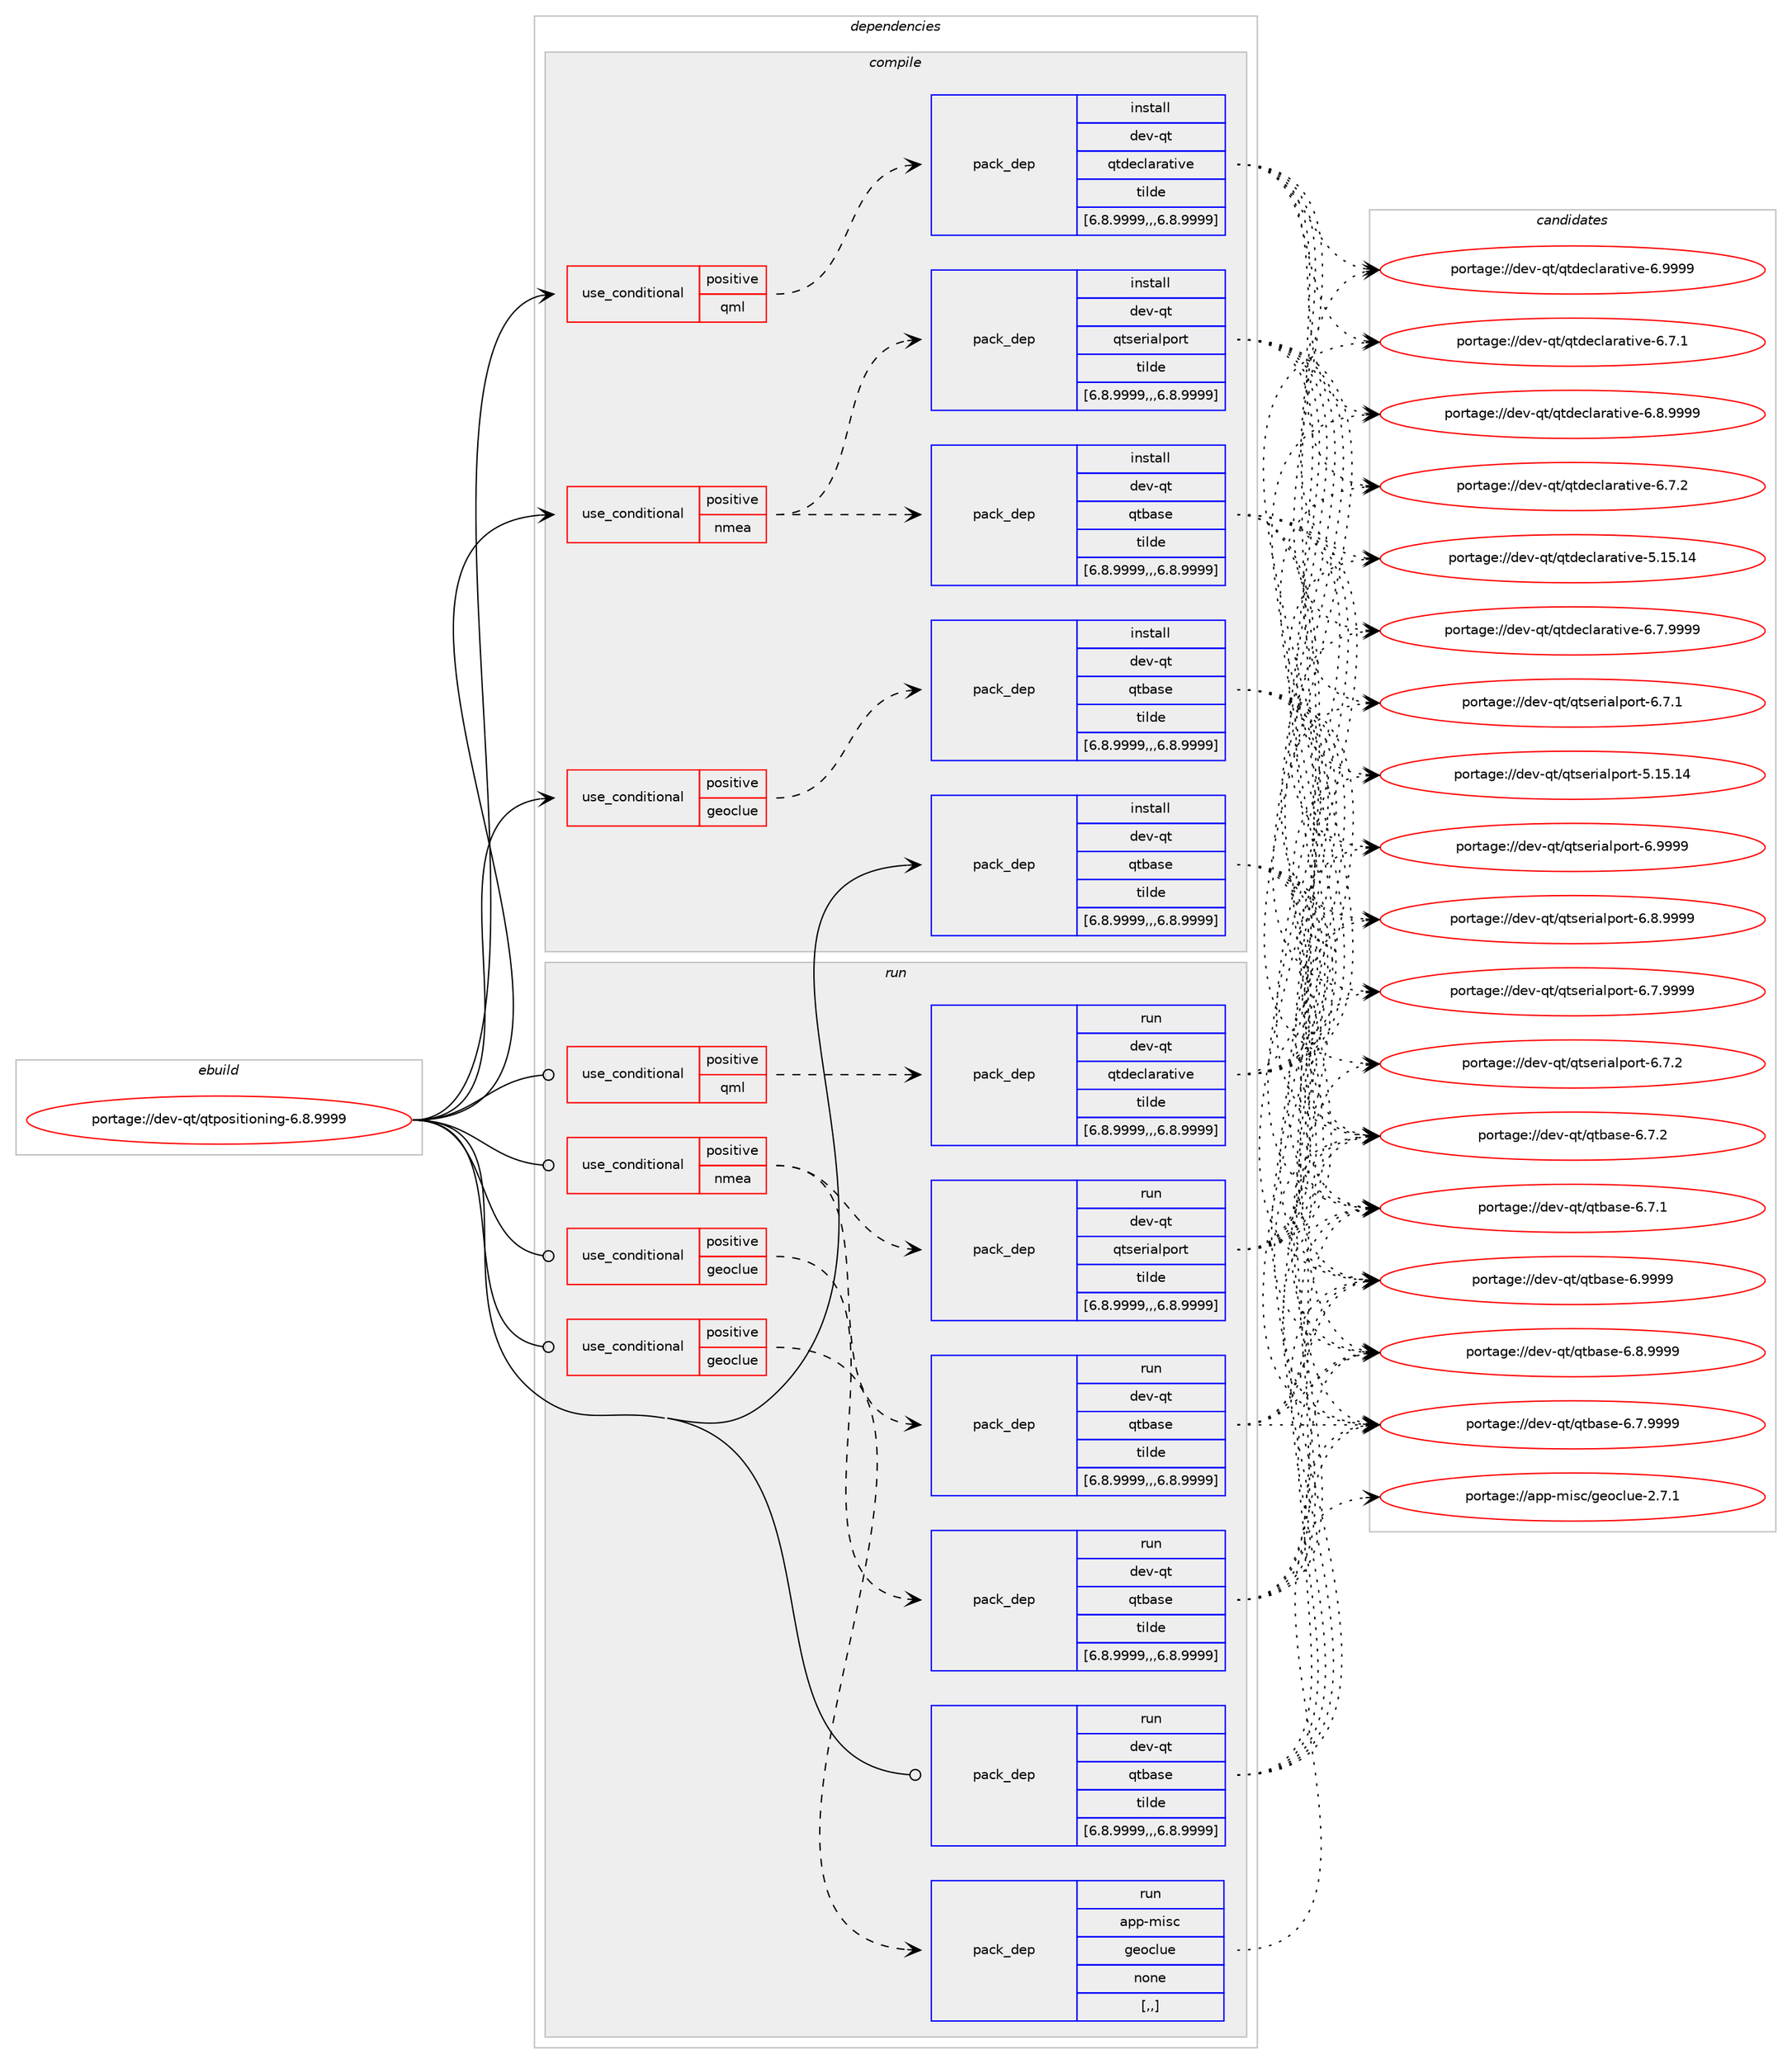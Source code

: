 digraph prolog {

# *************
# Graph options
# *************

newrank=true;
concentrate=true;
compound=true;
graph [rankdir=LR,fontname=Helvetica,fontsize=10,ranksep=1.5];#, ranksep=2.5, nodesep=0.2];
edge  [arrowhead=vee];
node  [fontname=Helvetica,fontsize=10];

# **********
# The ebuild
# **********

subgraph cluster_leftcol {
color=gray;
rank=same;
label=<<i>ebuild</i>>;
id [label="portage://dev-qt/qtpositioning-6.8.9999", color=red, width=4, href="../dev-qt/qtpositioning-6.8.9999.svg"];
}

# ****************
# The dependencies
# ****************

subgraph cluster_midcol {
color=gray;
label=<<i>dependencies</i>>;
subgraph cluster_compile {
fillcolor="#eeeeee";
style=filled;
label=<<i>compile</i>>;
subgraph cond41967 {
dependency169479 [label=<<TABLE BORDER="0" CELLBORDER="1" CELLSPACING="0" CELLPADDING="4"><TR><TD ROWSPAN="3" CELLPADDING="10">use_conditional</TD></TR><TR><TD>positive</TD></TR><TR><TD>geoclue</TD></TR></TABLE>>, shape=none, color=red];
subgraph pack126251 {
dependency169480 [label=<<TABLE BORDER="0" CELLBORDER="1" CELLSPACING="0" CELLPADDING="4" WIDTH="220"><TR><TD ROWSPAN="6" CELLPADDING="30">pack_dep</TD></TR><TR><TD WIDTH="110">install</TD></TR><TR><TD>dev-qt</TD></TR><TR><TD>qtbase</TD></TR><TR><TD>tilde</TD></TR><TR><TD>[6.8.9999,,,6.8.9999]</TD></TR></TABLE>>, shape=none, color=blue];
}
dependency169479:e -> dependency169480:w [weight=20,style="dashed",arrowhead="vee"];
}
id:e -> dependency169479:w [weight=20,style="solid",arrowhead="vee"];
subgraph cond41968 {
dependency169481 [label=<<TABLE BORDER="0" CELLBORDER="1" CELLSPACING="0" CELLPADDING="4"><TR><TD ROWSPAN="3" CELLPADDING="10">use_conditional</TD></TR><TR><TD>positive</TD></TR><TR><TD>nmea</TD></TR></TABLE>>, shape=none, color=red];
subgraph pack126252 {
dependency169482 [label=<<TABLE BORDER="0" CELLBORDER="1" CELLSPACING="0" CELLPADDING="4" WIDTH="220"><TR><TD ROWSPAN="6" CELLPADDING="30">pack_dep</TD></TR><TR><TD WIDTH="110">install</TD></TR><TR><TD>dev-qt</TD></TR><TR><TD>qtbase</TD></TR><TR><TD>tilde</TD></TR><TR><TD>[6.8.9999,,,6.8.9999]</TD></TR></TABLE>>, shape=none, color=blue];
}
dependency169481:e -> dependency169482:w [weight=20,style="dashed",arrowhead="vee"];
subgraph pack126253 {
dependency169483 [label=<<TABLE BORDER="0" CELLBORDER="1" CELLSPACING="0" CELLPADDING="4" WIDTH="220"><TR><TD ROWSPAN="6" CELLPADDING="30">pack_dep</TD></TR><TR><TD WIDTH="110">install</TD></TR><TR><TD>dev-qt</TD></TR><TR><TD>qtserialport</TD></TR><TR><TD>tilde</TD></TR><TR><TD>[6.8.9999,,,6.8.9999]</TD></TR></TABLE>>, shape=none, color=blue];
}
dependency169481:e -> dependency169483:w [weight=20,style="dashed",arrowhead="vee"];
}
id:e -> dependency169481:w [weight=20,style="solid",arrowhead="vee"];
subgraph cond41969 {
dependency169484 [label=<<TABLE BORDER="0" CELLBORDER="1" CELLSPACING="0" CELLPADDING="4"><TR><TD ROWSPAN="3" CELLPADDING="10">use_conditional</TD></TR><TR><TD>positive</TD></TR><TR><TD>qml</TD></TR></TABLE>>, shape=none, color=red];
subgraph pack126254 {
dependency169485 [label=<<TABLE BORDER="0" CELLBORDER="1" CELLSPACING="0" CELLPADDING="4" WIDTH="220"><TR><TD ROWSPAN="6" CELLPADDING="30">pack_dep</TD></TR><TR><TD WIDTH="110">install</TD></TR><TR><TD>dev-qt</TD></TR><TR><TD>qtdeclarative</TD></TR><TR><TD>tilde</TD></TR><TR><TD>[6.8.9999,,,6.8.9999]</TD></TR></TABLE>>, shape=none, color=blue];
}
dependency169484:e -> dependency169485:w [weight=20,style="dashed",arrowhead="vee"];
}
id:e -> dependency169484:w [weight=20,style="solid",arrowhead="vee"];
subgraph pack126255 {
dependency169486 [label=<<TABLE BORDER="0" CELLBORDER="1" CELLSPACING="0" CELLPADDING="4" WIDTH="220"><TR><TD ROWSPAN="6" CELLPADDING="30">pack_dep</TD></TR><TR><TD WIDTH="110">install</TD></TR><TR><TD>dev-qt</TD></TR><TR><TD>qtbase</TD></TR><TR><TD>tilde</TD></TR><TR><TD>[6.8.9999,,,6.8.9999]</TD></TR></TABLE>>, shape=none, color=blue];
}
id:e -> dependency169486:w [weight=20,style="solid",arrowhead="vee"];
}
subgraph cluster_compileandrun {
fillcolor="#eeeeee";
style=filled;
label=<<i>compile and run</i>>;
}
subgraph cluster_run {
fillcolor="#eeeeee";
style=filled;
label=<<i>run</i>>;
subgraph cond41970 {
dependency169487 [label=<<TABLE BORDER="0" CELLBORDER="1" CELLSPACING="0" CELLPADDING="4"><TR><TD ROWSPAN="3" CELLPADDING="10">use_conditional</TD></TR><TR><TD>positive</TD></TR><TR><TD>geoclue</TD></TR></TABLE>>, shape=none, color=red];
subgraph pack126256 {
dependency169488 [label=<<TABLE BORDER="0" CELLBORDER="1" CELLSPACING="0" CELLPADDING="4" WIDTH="220"><TR><TD ROWSPAN="6" CELLPADDING="30">pack_dep</TD></TR><TR><TD WIDTH="110">run</TD></TR><TR><TD>app-misc</TD></TR><TR><TD>geoclue</TD></TR><TR><TD>none</TD></TR><TR><TD>[,,]</TD></TR></TABLE>>, shape=none, color=blue];
}
dependency169487:e -> dependency169488:w [weight=20,style="dashed",arrowhead="vee"];
}
id:e -> dependency169487:w [weight=20,style="solid",arrowhead="odot"];
subgraph cond41971 {
dependency169489 [label=<<TABLE BORDER="0" CELLBORDER="1" CELLSPACING="0" CELLPADDING="4"><TR><TD ROWSPAN="3" CELLPADDING="10">use_conditional</TD></TR><TR><TD>positive</TD></TR><TR><TD>geoclue</TD></TR></TABLE>>, shape=none, color=red];
subgraph pack126257 {
dependency169490 [label=<<TABLE BORDER="0" CELLBORDER="1" CELLSPACING="0" CELLPADDING="4" WIDTH="220"><TR><TD ROWSPAN="6" CELLPADDING="30">pack_dep</TD></TR><TR><TD WIDTH="110">run</TD></TR><TR><TD>dev-qt</TD></TR><TR><TD>qtbase</TD></TR><TR><TD>tilde</TD></TR><TR><TD>[6.8.9999,,,6.8.9999]</TD></TR></TABLE>>, shape=none, color=blue];
}
dependency169489:e -> dependency169490:w [weight=20,style="dashed",arrowhead="vee"];
}
id:e -> dependency169489:w [weight=20,style="solid",arrowhead="odot"];
subgraph cond41972 {
dependency169491 [label=<<TABLE BORDER="0" CELLBORDER="1" CELLSPACING="0" CELLPADDING="4"><TR><TD ROWSPAN="3" CELLPADDING="10">use_conditional</TD></TR><TR><TD>positive</TD></TR><TR><TD>nmea</TD></TR></TABLE>>, shape=none, color=red];
subgraph pack126258 {
dependency169492 [label=<<TABLE BORDER="0" CELLBORDER="1" CELLSPACING="0" CELLPADDING="4" WIDTH="220"><TR><TD ROWSPAN="6" CELLPADDING="30">pack_dep</TD></TR><TR><TD WIDTH="110">run</TD></TR><TR><TD>dev-qt</TD></TR><TR><TD>qtbase</TD></TR><TR><TD>tilde</TD></TR><TR><TD>[6.8.9999,,,6.8.9999]</TD></TR></TABLE>>, shape=none, color=blue];
}
dependency169491:e -> dependency169492:w [weight=20,style="dashed",arrowhead="vee"];
subgraph pack126259 {
dependency169493 [label=<<TABLE BORDER="0" CELLBORDER="1" CELLSPACING="0" CELLPADDING="4" WIDTH="220"><TR><TD ROWSPAN="6" CELLPADDING="30">pack_dep</TD></TR><TR><TD WIDTH="110">run</TD></TR><TR><TD>dev-qt</TD></TR><TR><TD>qtserialport</TD></TR><TR><TD>tilde</TD></TR><TR><TD>[6.8.9999,,,6.8.9999]</TD></TR></TABLE>>, shape=none, color=blue];
}
dependency169491:e -> dependency169493:w [weight=20,style="dashed",arrowhead="vee"];
}
id:e -> dependency169491:w [weight=20,style="solid",arrowhead="odot"];
subgraph cond41973 {
dependency169494 [label=<<TABLE BORDER="0" CELLBORDER="1" CELLSPACING="0" CELLPADDING="4"><TR><TD ROWSPAN="3" CELLPADDING="10">use_conditional</TD></TR><TR><TD>positive</TD></TR><TR><TD>qml</TD></TR></TABLE>>, shape=none, color=red];
subgraph pack126260 {
dependency169495 [label=<<TABLE BORDER="0" CELLBORDER="1" CELLSPACING="0" CELLPADDING="4" WIDTH="220"><TR><TD ROWSPAN="6" CELLPADDING="30">pack_dep</TD></TR><TR><TD WIDTH="110">run</TD></TR><TR><TD>dev-qt</TD></TR><TR><TD>qtdeclarative</TD></TR><TR><TD>tilde</TD></TR><TR><TD>[6.8.9999,,,6.8.9999]</TD></TR></TABLE>>, shape=none, color=blue];
}
dependency169494:e -> dependency169495:w [weight=20,style="dashed",arrowhead="vee"];
}
id:e -> dependency169494:w [weight=20,style="solid",arrowhead="odot"];
subgraph pack126261 {
dependency169496 [label=<<TABLE BORDER="0" CELLBORDER="1" CELLSPACING="0" CELLPADDING="4" WIDTH="220"><TR><TD ROWSPAN="6" CELLPADDING="30">pack_dep</TD></TR><TR><TD WIDTH="110">run</TD></TR><TR><TD>dev-qt</TD></TR><TR><TD>qtbase</TD></TR><TR><TD>tilde</TD></TR><TR><TD>[6.8.9999,,,6.8.9999]</TD></TR></TABLE>>, shape=none, color=blue];
}
id:e -> dependency169496:w [weight=20,style="solid",arrowhead="odot"];
}
}

# **************
# The candidates
# **************

subgraph cluster_choices {
rank=same;
color=gray;
label=<<i>candidates</i>>;

subgraph choice126251 {
color=black;
nodesep=1;
choice1001011184511311647113116989711510145544657575757 [label="portage://dev-qt/qtbase-6.9999", color=red, width=4,href="../dev-qt/qtbase-6.9999.svg"];
choice10010111845113116471131169897115101455446564657575757 [label="portage://dev-qt/qtbase-6.8.9999", color=red, width=4,href="../dev-qt/qtbase-6.8.9999.svg"];
choice10010111845113116471131169897115101455446554657575757 [label="portage://dev-qt/qtbase-6.7.9999", color=red, width=4,href="../dev-qt/qtbase-6.7.9999.svg"];
choice10010111845113116471131169897115101455446554650 [label="portage://dev-qt/qtbase-6.7.2", color=red, width=4,href="../dev-qt/qtbase-6.7.2.svg"];
choice10010111845113116471131169897115101455446554649 [label="portage://dev-qt/qtbase-6.7.1", color=red, width=4,href="../dev-qt/qtbase-6.7.1.svg"];
dependency169480:e -> choice1001011184511311647113116989711510145544657575757:w [style=dotted,weight="100"];
dependency169480:e -> choice10010111845113116471131169897115101455446564657575757:w [style=dotted,weight="100"];
dependency169480:e -> choice10010111845113116471131169897115101455446554657575757:w [style=dotted,weight="100"];
dependency169480:e -> choice10010111845113116471131169897115101455446554650:w [style=dotted,weight="100"];
dependency169480:e -> choice10010111845113116471131169897115101455446554649:w [style=dotted,weight="100"];
}
subgraph choice126252 {
color=black;
nodesep=1;
choice1001011184511311647113116989711510145544657575757 [label="portage://dev-qt/qtbase-6.9999", color=red, width=4,href="../dev-qt/qtbase-6.9999.svg"];
choice10010111845113116471131169897115101455446564657575757 [label="portage://dev-qt/qtbase-6.8.9999", color=red, width=4,href="../dev-qt/qtbase-6.8.9999.svg"];
choice10010111845113116471131169897115101455446554657575757 [label="portage://dev-qt/qtbase-6.7.9999", color=red, width=4,href="../dev-qt/qtbase-6.7.9999.svg"];
choice10010111845113116471131169897115101455446554650 [label="portage://dev-qt/qtbase-6.7.2", color=red, width=4,href="../dev-qt/qtbase-6.7.2.svg"];
choice10010111845113116471131169897115101455446554649 [label="portage://dev-qt/qtbase-6.7.1", color=red, width=4,href="../dev-qt/qtbase-6.7.1.svg"];
dependency169482:e -> choice1001011184511311647113116989711510145544657575757:w [style=dotted,weight="100"];
dependency169482:e -> choice10010111845113116471131169897115101455446564657575757:w [style=dotted,weight="100"];
dependency169482:e -> choice10010111845113116471131169897115101455446554657575757:w [style=dotted,weight="100"];
dependency169482:e -> choice10010111845113116471131169897115101455446554650:w [style=dotted,weight="100"];
dependency169482:e -> choice10010111845113116471131169897115101455446554649:w [style=dotted,weight="100"];
}
subgraph choice126253 {
color=black;
nodesep=1;
choice10010111845113116471131161151011141059710811211111411645544657575757 [label="portage://dev-qt/qtserialport-6.9999", color=red, width=4,href="../dev-qt/qtserialport-6.9999.svg"];
choice100101118451131164711311611510111410597108112111114116455446564657575757 [label="portage://dev-qt/qtserialport-6.8.9999", color=red, width=4,href="../dev-qt/qtserialport-6.8.9999.svg"];
choice100101118451131164711311611510111410597108112111114116455446554657575757 [label="portage://dev-qt/qtserialport-6.7.9999", color=red, width=4,href="../dev-qt/qtserialport-6.7.9999.svg"];
choice100101118451131164711311611510111410597108112111114116455446554650 [label="portage://dev-qt/qtserialport-6.7.2", color=red, width=4,href="../dev-qt/qtserialport-6.7.2.svg"];
choice100101118451131164711311611510111410597108112111114116455446554649 [label="portage://dev-qt/qtserialport-6.7.1", color=red, width=4,href="../dev-qt/qtserialport-6.7.1.svg"];
choice1001011184511311647113116115101114105971081121111141164553464953464952 [label="portage://dev-qt/qtserialport-5.15.14", color=red, width=4,href="../dev-qt/qtserialport-5.15.14.svg"];
dependency169483:e -> choice10010111845113116471131161151011141059710811211111411645544657575757:w [style=dotted,weight="100"];
dependency169483:e -> choice100101118451131164711311611510111410597108112111114116455446564657575757:w [style=dotted,weight="100"];
dependency169483:e -> choice100101118451131164711311611510111410597108112111114116455446554657575757:w [style=dotted,weight="100"];
dependency169483:e -> choice100101118451131164711311611510111410597108112111114116455446554650:w [style=dotted,weight="100"];
dependency169483:e -> choice100101118451131164711311611510111410597108112111114116455446554649:w [style=dotted,weight="100"];
dependency169483:e -> choice1001011184511311647113116115101114105971081121111141164553464953464952:w [style=dotted,weight="100"];
}
subgraph choice126254 {
color=black;
nodesep=1;
choice100101118451131164711311610010199108971149711610511810145544657575757 [label="portage://dev-qt/qtdeclarative-6.9999", color=red, width=4,href="../dev-qt/qtdeclarative-6.9999.svg"];
choice1001011184511311647113116100101991089711497116105118101455446564657575757 [label="portage://dev-qt/qtdeclarative-6.8.9999", color=red, width=4,href="../dev-qt/qtdeclarative-6.8.9999.svg"];
choice1001011184511311647113116100101991089711497116105118101455446554657575757 [label="portage://dev-qt/qtdeclarative-6.7.9999", color=red, width=4,href="../dev-qt/qtdeclarative-6.7.9999.svg"];
choice1001011184511311647113116100101991089711497116105118101455446554650 [label="portage://dev-qt/qtdeclarative-6.7.2", color=red, width=4,href="../dev-qt/qtdeclarative-6.7.2.svg"];
choice1001011184511311647113116100101991089711497116105118101455446554649 [label="portage://dev-qt/qtdeclarative-6.7.1", color=red, width=4,href="../dev-qt/qtdeclarative-6.7.1.svg"];
choice10010111845113116471131161001019910897114971161051181014553464953464952 [label="portage://dev-qt/qtdeclarative-5.15.14", color=red, width=4,href="../dev-qt/qtdeclarative-5.15.14.svg"];
dependency169485:e -> choice100101118451131164711311610010199108971149711610511810145544657575757:w [style=dotted,weight="100"];
dependency169485:e -> choice1001011184511311647113116100101991089711497116105118101455446564657575757:w [style=dotted,weight="100"];
dependency169485:e -> choice1001011184511311647113116100101991089711497116105118101455446554657575757:w [style=dotted,weight="100"];
dependency169485:e -> choice1001011184511311647113116100101991089711497116105118101455446554650:w [style=dotted,weight="100"];
dependency169485:e -> choice1001011184511311647113116100101991089711497116105118101455446554649:w [style=dotted,weight="100"];
dependency169485:e -> choice10010111845113116471131161001019910897114971161051181014553464953464952:w [style=dotted,weight="100"];
}
subgraph choice126255 {
color=black;
nodesep=1;
choice1001011184511311647113116989711510145544657575757 [label="portage://dev-qt/qtbase-6.9999", color=red, width=4,href="../dev-qt/qtbase-6.9999.svg"];
choice10010111845113116471131169897115101455446564657575757 [label="portage://dev-qt/qtbase-6.8.9999", color=red, width=4,href="../dev-qt/qtbase-6.8.9999.svg"];
choice10010111845113116471131169897115101455446554657575757 [label="portage://dev-qt/qtbase-6.7.9999", color=red, width=4,href="../dev-qt/qtbase-6.7.9999.svg"];
choice10010111845113116471131169897115101455446554650 [label="portage://dev-qt/qtbase-6.7.2", color=red, width=4,href="../dev-qt/qtbase-6.7.2.svg"];
choice10010111845113116471131169897115101455446554649 [label="portage://dev-qt/qtbase-6.7.1", color=red, width=4,href="../dev-qt/qtbase-6.7.1.svg"];
dependency169486:e -> choice1001011184511311647113116989711510145544657575757:w [style=dotted,weight="100"];
dependency169486:e -> choice10010111845113116471131169897115101455446564657575757:w [style=dotted,weight="100"];
dependency169486:e -> choice10010111845113116471131169897115101455446554657575757:w [style=dotted,weight="100"];
dependency169486:e -> choice10010111845113116471131169897115101455446554650:w [style=dotted,weight="100"];
dependency169486:e -> choice10010111845113116471131169897115101455446554649:w [style=dotted,weight="100"];
}
subgraph choice126256 {
color=black;
nodesep=1;
choice9711211245109105115994710310111199108117101455046554649 [label="portage://app-misc/geoclue-2.7.1", color=red, width=4,href="../app-misc/geoclue-2.7.1.svg"];
dependency169488:e -> choice9711211245109105115994710310111199108117101455046554649:w [style=dotted,weight="100"];
}
subgraph choice126257 {
color=black;
nodesep=1;
choice1001011184511311647113116989711510145544657575757 [label="portage://dev-qt/qtbase-6.9999", color=red, width=4,href="../dev-qt/qtbase-6.9999.svg"];
choice10010111845113116471131169897115101455446564657575757 [label="portage://dev-qt/qtbase-6.8.9999", color=red, width=4,href="../dev-qt/qtbase-6.8.9999.svg"];
choice10010111845113116471131169897115101455446554657575757 [label="portage://dev-qt/qtbase-6.7.9999", color=red, width=4,href="../dev-qt/qtbase-6.7.9999.svg"];
choice10010111845113116471131169897115101455446554650 [label="portage://dev-qt/qtbase-6.7.2", color=red, width=4,href="../dev-qt/qtbase-6.7.2.svg"];
choice10010111845113116471131169897115101455446554649 [label="portage://dev-qt/qtbase-6.7.1", color=red, width=4,href="../dev-qt/qtbase-6.7.1.svg"];
dependency169490:e -> choice1001011184511311647113116989711510145544657575757:w [style=dotted,weight="100"];
dependency169490:e -> choice10010111845113116471131169897115101455446564657575757:w [style=dotted,weight="100"];
dependency169490:e -> choice10010111845113116471131169897115101455446554657575757:w [style=dotted,weight="100"];
dependency169490:e -> choice10010111845113116471131169897115101455446554650:w [style=dotted,weight="100"];
dependency169490:e -> choice10010111845113116471131169897115101455446554649:w [style=dotted,weight="100"];
}
subgraph choice126258 {
color=black;
nodesep=1;
choice1001011184511311647113116989711510145544657575757 [label="portage://dev-qt/qtbase-6.9999", color=red, width=4,href="../dev-qt/qtbase-6.9999.svg"];
choice10010111845113116471131169897115101455446564657575757 [label="portage://dev-qt/qtbase-6.8.9999", color=red, width=4,href="../dev-qt/qtbase-6.8.9999.svg"];
choice10010111845113116471131169897115101455446554657575757 [label="portage://dev-qt/qtbase-6.7.9999", color=red, width=4,href="../dev-qt/qtbase-6.7.9999.svg"];
choice10010111845113116471131169897115101455446554650 [label="portage://dev-qt/qtbase-6.7.2", color=red, width=4,href="../dev-qt/qtbase-6.7.2.svg"];
choice10010111845113116471131169897115101455446554649 [label="portage://dev-qt/qtbase-6.7.1", color=red, width=4,href="../dev-qt/qtbase-6.7.1.svg"];
dependency169492:e -> choice1001011184511311647113116989711510145544657575757:w [style=dotted,weight="100"];
dependency169492:e -> choice10010111845113116471131169897115101455446564657575757:w [style=dotted,weight="100"];
dependency169492:e -> choice10010111845113116471131169897115101455446554657575757:w [style=dotted,weight="100"];
dependency169492:e -> choice10010111845113116471131169897115101455446554650:w [style=dotted,weight="100"];
dependency169492:e -> choice10010111845113116471131169897115101455446554649:w [style=dotted,weight="100"];
}
subgraph choice126259 {
color=black;
nodesep=1;
choice10010111845113116471131161151011141059710811211111411645544657575757 [label="portage://dev-qt/qtserialport-6.9999", color=red, width=4,href="../dev-qt/qtserialport-6.9999.svg"];
choice100101118451131164711311611510111410597108112111114116455446564657575757 [label="portage://dev-qt/qtserialport-6.8.9999", color=red, width=4,href="../dev-qt/qtserialport-6.8.9999.svg"];
choice100101118451131164711311611510111410597108112111114116455446554657575757 [label="portage://dev-qt/qtserialport-6.7.9999", color=red, width=4,href="../dev-qt/qtserialport-6.7.9999.svg"];
choice100101118451131164711311611510111410597108112111114116455446554650 [label="portage://dev-qt/qtserialport-6.7.2", color=red, width=4,href="../dev-qt/qtserialport-6.7.2.svg"];
choice100101118451131164711311611510111410597108112111114116455446554649 [label="portage://dev-qt/qtserialport-6.7.1", color=red, width=4,href="../dev-qt/qtserialport-6.7.1.svg"];
choice1001011184511311647113116115101114105971081121111141164553464953464952 [label="portage://dev-qt/qtserialport-5.15.14", color=red, width=4,href="../dev-qt/qtserialport-5.15.14.svg"];
dependency169493:e -> choice10010111845113116471131161151011141059710811211111411645544657575757:w [style=dotted,weight="100"];
dependency169493:e -> choice100101118451131164711311611510111410597108112111114116455446564657575757:w [style=dotted,weight="100"];
dependency169493:e -> choice100101118451131164711311611510111410597108112111114116455446554657575757:w [style=dotted,weight="100"];
dependency169493:e -> choice100101118451131164711311611510111410597108112111114116455446554650:w [style=dotted,weight="100"];
dependency169493:e -> choice100101118451131164711311611510111410597108112111114116455446554649:w [style=dotted,weight="100"];
dependency169493:e -> choice1001011184511311647113116115101114105971081121111141164553464953464952:w [style=dotted,weight="100"];
}
subgraph choice126260 {
color=black;
nodesep=1;
choice100101118451131164711311610010199108971149711610511810145544657575757 [label="portage://dev-qt/qtdeclarative-6.9999", color=red, width=4,href="../dev-qt/qtdeclarative-6.9999.svg"];
choice1001011184511311647113116100101991089711497116105118101455446564657575757 [label="portage://dev-qt/qtdeclarative-6.8.9999", color=red, width=4,href="../dev-qt/qtdeclarative-6.8.9999.svg"];
choice1001011184511311647113116100101991089711497116105118101455446554657575757 [label="portage://dev-qt/qtdeclarative-6.7.9999", color=red, width=4,href="../dev-qt/qtdeclarative-6.7.9999.svg"];
choice1001011184511311647113116100101991089711497116105118101455446554650 [label="portage://dev-qt/qtdeclarative-6.7.2", color=red, width=4,href="../dev-qt/qtdeclarative-6.7.2.svg"];
choice1001011184511311647113116100101991089711497116105118101455446554649 [label="portage://dev-qt/qtdeclarative-6.7.1", color=red, width=4,href="../dev-qt/qtdeclarative-6.7.1.svg"];
choice10010111845113116471131161001019910897114971161051181014553464953464952 [label="portage://dev-qt/qtdeclarative-5.15.14", color=red, width=4,href="../dev-qt/qtdeclarative-5.15.14.svg"];
dependency169495:e -> choice100101118451131164711311610010199108971149711610511810145544657575757:w [style=dotted,weight="100"];
dependency169495:e -> choice1001011184511311647113116100101991089711497116105118101455446564657575757:w [style=dotted,weight="100"];
dependency169495:e -> choice1001011184511311647113116100101991089711497116105118101455446554657575757:w [style=dotted,weight="100"];
dependency169495:e -> choice1001011184511311647113116100101991089711497116105118101455446554650:w [style=dotted,weight="100"];
dependency169495:e -> choice1001011184511311647113116100101991089711497116105118101455446554649:w [style=dotted,weight="100"];
dependency169495:e -> choice10010111845113116471131161001019910897114971161051181014553464953464952:w [style=dotted,weight="100"];
}
subgraph choice126261 {
color=black;
nodesep=1;
choice1001011184511311647113116989711510145544657575757 [label="portage://dev-qt/qtbase-6.9999", color=red, width=4,href="../dev-qt/qtbase-6.9999.svg"];
choice10010111845113116471131169897115101455446564657575757 [label="portage://dev-qt/qtbase-6.8.9999", color=red, width=4,href="../dev-qt/qtbase-6.8.9999.svg"];
choice10010111845113116471131169897115101455446554657575757 [label="portage://dev-qt/qtbase-6.7.9999", color=red, width=4,href="../dev-qt/qtbase-6.7.9999.svg"];
choice10010111845113116471131169897115101455446554650 [label="portage://dev-qt/qtbase-6.7.2", color=red, width=4,href="../dev-qt/qtbase-6.7.2.svg"];
choice10010111845113116471131169897115101455446554649 [label="portage://dev-qt/qtbase-6.7.1", color=red, width=4,href="../dev-qt/qtbase-6.7.1.svg"];
dependency169496:e -> choice1001011184511311647113116989711510145544657575757:w [style=dotted,weight="100"];
dependency169496:e -> choice10010111845113116471131169897115101455446564657575757:w [style=dotted,weight="100"];
dependency169496:e -> choice10010111845113116471131169897115101455446554657575757:w [style=dotted,weight="100"];
dependency169496:e -> choice10010111845113116471131169897115101455446554650:w [style=dotted,weight="100"];
dependency169496:e -> choice10010111845113116471131169897115101455446554649:w [style=dotted,weight="100"];
}
}

}
